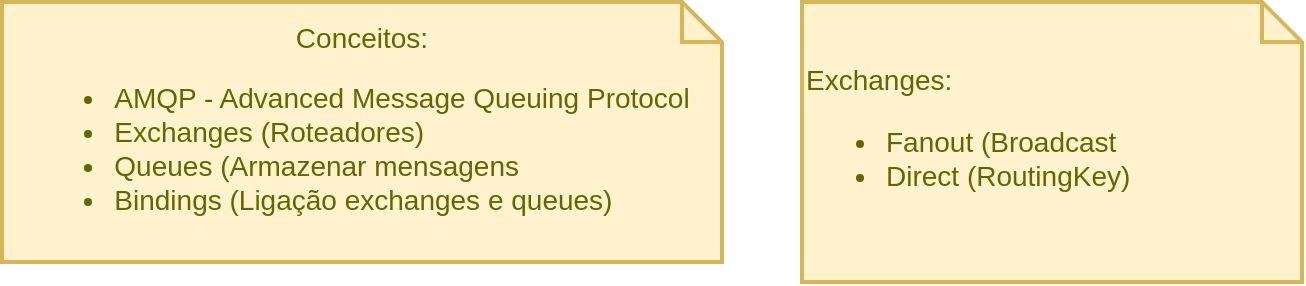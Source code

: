 <mxfile version="21.3.4" type="github" pages="5">
  <diagram name="Conceitos" id="XthjDxd_ldRY0nDRmntZ">
    <mxGraphModel dx="1262" dy="703" grid="1" gridSize="10" guides="1" tooltips="1" connect="1" arrows="1" fold="1" page="1" pageScale="1" pageWidth="1169" pageHeight="827" math="0" shadow="0">
      <root>
        <mxCell id="0" />
        <mxCell id="1" parent="0" />
        <mxCell id="0kPTUc-leHkfFv8hKTmp-1" value="Conceitos:&lt;br&gt;&lt;ul&gt;&lt;li style=&quot;text-align: left;&quot;&gt;AMQP - Advanced Message Queuing Protocol&lt;/li&gt;&lt;li style=&quot;text-align: left;&quot;&gt;Exchanges (Roteadores)&lt;/li&gt;&lt;li style=&quot;text-align: left;&quot;&gt;Queues (Armazenar mensagens&lt;/li&gt;&lt;li style=&quot;text-align: left;&quot;&gt;Bindings (Ligação exchanges e queues)&lt;/li&gt;&lt;/ul&gt;" style="shape=note;strokeWidth=2;fontSize=14;size=20;whiteSpace=wrap;html=1;fillColor=#fff2cc;strokeColor=#d6b656;fontColor=#666600;" parent="1" vertex="1">
          <mxGeometry x="60" y="100" width="360" height="130" as="geometry" />
        </mxCell>
        <mxCell id="ZhYOX3PSUqlM3dc_WpZG-1" value="Exchanges:&lt;br&gt;&lt;ul&gt;&lt;li&gt;Fanout (Broadcast&lt;/li&gt;&lt;li&gt;Direct (RoutingKey)&lt;/li&gt;&lt;/ul&gt;" style="shape=note;strokeWidth=2;fontSize=14;size=20;whiteSpace=wrap;html=1;fillColor=#fff2cc;strokeColor=#d6b656;fontColor=#666600;align=left;" parent="1" vertex="1">
          <mxGeometry x="460" y="100" width="250" height="140" as="geometry" />
        </mxCell>
      </root>
    </mxGraphModel>
  </diagram>
  <diagram id="WheY2VaPFETDvhrN5edd" name="Fanout">
    <mxGraphModel dx="851" dy="1644" grid="1" gridSize="10" guides="1" tooltips="1" connect="1" arrows="1" fold="1" page="1" pageScale="1" pageWidth="827" pageHeight="1169" math="0" shadow="0">
      <root>
        <mxCell id="0" />
        <mxCell id="1" parent="0" />
        <mxCell id="UZg_H_tiI4CBftIHZ1YZ-1" value="[Fanout] Novos pedidos" style="outlineConnect=0;dashed=0;verticalLabelPosition=bottom;verticalAlign=top;align=center;html=1;shape=mxgraph.aws3.topic;fillColor=#5294CF;gradientColor=none;" parent="1" vertex="1">
          <mxGeometry x="500" y="213" width="39.5" height="66" as="geometry" />
        </mxCell>
        <mxCell id="UZg_H_tiI4CBftIHZ1YZ-4" style="edgeStyle=orthogonalEdgeStyle;rounded=0;orthogonalLoop=1;jettySize=auto;html=1;entryX=0.167;entryY=0.438;entryDx=0;entryDy=0;entryPerimeter=0;" parent="1" source="UZg_H_tiI4CBftIHZ1YZ-2" target="UZg_H_tiI4CBftIHZ1YZ-3" edge="1">
          <mxGeometry relative="1" as="geometry" />
        </mxCell>
        <mxCell id="UZg_H_tiI4CBftIHZ1YZ-6" value="PedidoCriadoEvent" style="edgeLabel;html=1;align=center;verticalAlign=middle;resizable=0;points=[];" parent="UZg_H_tiI4CBftIHZ1YZ-4" vertex="1" connectable="0">
          <mxGeometry x="-0.1" relative="1" as="geometry">
            <mxPoint as="offset" />
          </mxGeometry>
        </mxCell>
        <mxCell id="ERx7Ai81CyhH9eZW6Y2v-6" style="edgeStyle=orthogonalEdgeStyle;rounded=0;orthogonalLoop=1;jettySize=auto;html=1;" edge="1" parent="1" source="UZg_H_tiI4CBftIHZ1YZ-2">
          <mxGeometry relative="1" as="geometry">
            <mxPoint x="95" y="510" as="targetPoint" />
          </mxGeometry>
        </mxCell>
        <mxCell id="ERx7Ai81CyhH9eZW6Y2v-33" style="edgeStyle=orthogonalEdgeStyle;rounded=0;orthogonalLoop=1;jettySize=auto;html=1;" edge="1" parent="1" source="UZg_H_tiI4CBftIHZ1YZ-2" target="ERx7Ai81CyhH9eZW6Y2v-20">
          <mxGeometry relative="1" as="geometry">
            <Array as="points">
              <mxPoint x="95" y="340" />
              <mxPoint x="350" y="340" />
            </Array>
          </mxGeometry>
        </mxCell>
        <mxCell id="UZg_H_tiI4CBftIHZ1YZ-2" value="[Microservice] pedidos" style="sketch=0;aspect=fixed;pointerEvents=1;shadow=0;dashed=0;html=1;strokeColor=none;labelPosition=center;verticalLabelPosition=bottom;verticalAlign=top;align=center;fillColor=#00188D;shape=mxgraph.azure.computer" parent="1" vertex="1">
          <mxGeometry x="70" y="221" width="50" height="45" as="geometry" />
        </mxCell>
        <mxCell id="UZg_H_tiI4CBftIHZ1YZ-5" style="edgeStyle=orthogonalEdgeStyle;rounded=0;orthogonalLoop=1;jettySize=auto;html=1;exitX=1;exitY=0.5;exitDx=0;exitDy=0;" parent="1" source="UZg_H_tiI4CBftIHZ1YZ-3" target="UZg_H_tiI4CBftIHZ1YZ-1" edge="1">
          <mxGeometry relative="1" as="geometry">
            <mxPoint x="510" y="170" as="targetPoint" />
            <Array as="points">
              <mxPoint x="530" y="246" />
              <mxPoint x="530" y="246" />
            </Array>
          </mxGeometry>
        </mxCell>
        <mxCell id="UZg_H_tiI4CBftIHZ1YZ-17" value="Binding" style="edgeLabel;html=1;align=center;verticalAlign=middle;resizable=0;points=[];" parent="UZg_H_tiI4CBftIHZ1YZ-5" vertex="1" connectable="0">
          <mxGeometry x="-0.157" y="-2" relative="1" as="geometry">
            <mxPoint as="offset" />
          </mxGeometry>
        </mxCell>
        <mxCell id="UZg_H_tiI4CBftIHZ1YZ-3" value="Dados do pedido" style="shape=message;html=1;html=1;outlineConnect=0;labelPosition=center;verticalLabelPosition=bottom;align=center;verticalAlign=top;" parent="1" vertex="1">
          <mxGeometry x="300" y="226" width="60" height="40" as="geometry" />
        </mxCell>
        <mxCell id="UZg_H_tiI4CBftIHZ1YZ-16" style="edgeStyle=orthogonalEdgeStyle;rounded=0;orthogonalLoop=1;jettySize=auto;html=1;" parent="1" source="UZg_H_tiI4CBftIHZ1YZ-7" edge="1">
          <mxGeometry relative="1" as="geometry">
            <mxPoint x="205.0" y="230" as="targetPoint" />
          </mxGeometry>
        </mxCell>
        <mxCell id="UZg_H_tiI4CBftIHZ1YZ-7" value="Evento de domínio" style="shape=note;strokeWidth=2;fontSize=14;size=20;whiteSpace=wrap;html=1;fillColor=#fff2cc;strokeColor=#d6b656;fontColor=#666600;" parent="1" vertex="1">
          <mxGeometry x="150" y="37.5" width="110.0" height="80" as="geometry" />
        </mxCell>
        <mxCell id="UZg_H_tiI4CBftIHZ1YZ-10" style="edgeStyle=orthogonalEdgeStyle;rounded=0;orthogonalLoop=1;jettySize=auto;html=1;entryX=0.5;entryY=0;entryDx=0;entryDy=0;entryPerimeter=0;" parent="1" source="UZg_H_tiI4CBftIHZ1YZ-9" target="UZg_H_tiI4CBftIHZ1YZ-1" edge="1">
          <mxGeometry relative="1" as="geometry" />
        </mxCell>
        <mxCell id="UZg_H_tiI4CBftIHZ1YZ-11" value="Binding" style="edgeLabel;html=1;align=center;verticalAlign=middle;resizable=0;points=[];" parent="UZg_H_tiI4CBftIHZ1YZ-10" vertex="1" connectable="0">
          <mxGeometry x="-0.35" y="3" relative="1" as="geometry">
            <mxPoint as="offset" />
          </mxGeometry>
        </mxCell>
        <mxCell id="UZg_H_tiI4CBftIHZ1YZ-9" value="Atualizar estoque" style="verticalLabelPosition=bottom;html=1;verticalAlign=top;align=center;strokeColor=none;fillColor=#00BEF2;shape=mxgraph.azure.storage_queue;" parent="1" vertex="1">
          <mxGeometry x="777" y="55" width="50" height="45" as="geometry" />
        </mxCell>
        <mxCell id="UZg_H_tiI4CBftIHZ1YZ-14" style="edgeStyle=orthogonalEdgeStyle;rounded=0;orthogonalLoop=1;jettySize=auto;html=1;entryX=1;entryY=0.5;entryDx=0;entryDy=0;entryPerimeter=0;" parent="1" source="UZg_H_tiI4CBftIHZ1YZ-13" target="UZg_H_tiI4CBftIHZ1YZ-9" edge="1">
          <mxGeometry relative="1" as="geometry" />
        </mxCell>
        <mxCell id="UZg_H_tiI4CBftIHZ1YZ-15" value="Ouvindo e processando as mensagens" style="edgeLabel;html=1;align=center;verticalAlign=middle;resizable=0;points=[];" parent="UZg_H_tiI4CBftIHZ1YZ-14" vertex="1" connectable="0">
          <mxGeometry x="0.303" y="-2" relative="1" as="geometry">
            <mxPoint x="52" y="2" as="offset" />
          </mxGeometry>
        </mxCell>
        <mxCell id="UZg_H_tiI4CBftIHZ1YZ-13" value="[Microservice] estoque" style="sketch=0;aspect=fixed;pointerEvents=1;shadow=0;dashed=0;html=1;strokeColor=none;labelPosition=center;verticalLabelPosition=bottom;verticalAlign=top;align=center;fillColor=#00188D;shape=mxgraph.azure.computer" parent="1" vertex="1">
          <mxGeometry x="1130" y="55" width="50" height="45" as="geometry" />
        </mxCell>
        <mxCell id="x1HbzwD6zlI2Ou7NzLnr-2" style="edgeStyle=orthogonalEdgeStyle;rounded=0;orthogonalLoop=1;jettySize=auto;html=1;" parent="1" source="x1HbzwD6zlI2Ou7NzLnr-1" target="UZg_H_tiI4CBftIHZ1YZ-1" edge="1">
          <mxGeometry relative="1" as="geometry">
            <mxPoint x="550" y="244" as="targetPoint" />
            <Array as="points">
              <mxPoint x="580" y="244" />
              <mxPoint x="580" y="244" />
            </Array>
          </mxGeometry>
        </mxCell>
        <mxCell id="x1HbzwD6zlI2Ou7NzLnr-3" value="Binding" style="edgeLabel;html=1;align=center;verticalAlign=middle;resizable=0;points=[];" parent="x1HbzwD6zlI2Ou7NzLnr-2" vertex="1" connectable="0">
          <mxGeometry x="-0.175" y="1" relative="1" as="geometry">
            <mxPoint x="-29" y="1" as="offset" />
          </mxGeometry>
        </mxCell>
        <mxCell id="x1HbzwD6zlI2Ou7NzLnr-1" value="Processar pagamentos" style="verticalLabelPosition=bottom;html=1;verticalAlign=top;align=center;strokeColor=none;fillColor=#00BEF2;shape=mxgraph.azure.storage_queue;" parent="1" vertex="1">
          <mxGeometry x="777" y="223.5" width="50" height="45" as="geometry" />
        </mxCell>
        <mxCell id="x1HbzwD6zlI2Ou7NzLnr-7" value="Ouvindo a fila" style="edgeStyle=orthogonalEdgeStyle;rounded=0;orthogonalLoop=1;jettySize=auto;html=1;entryX=1;entryY=0.5;entryDx=0;entryDy=0;entryPerimeter=0;" parent="1" source="x1HbzwD6zlI2Ou7NzLnr-6" target="x1HbzwD6zlI2Ou7NzLnr-1" edge="1">
          <mxGeometry relative="1" as="geometry" />
        </mxCell>
        <mxCell id="x1HbzwD6zlI2Ou7NzLnr-6" value="[Microservice] pagamentos" style="sketch=0;aspect=fixed;pointerEvents=1;shadow=0;dashed=0;html=1;strokeColor=none;labelPosition=center;verticalLabelPosition=bottom;verticalAlign=top;align=center;fillColor=#00188D;shape=mxgraph.azure.computer" parent="1" vertex="1">
          <mxGeometry x="1140" y="221" width="50" height="45" as="geometry" />
        </mxCell>
        <mxCell id="x1HbzwD6zlI2Ou7NzLnr-10" style="edgeStyle=orthogonalEdgeStyle;rounded=0;orthogonalLoop=1;jettySize=auto;html=1;" parent="1" source="x1HbzwD6zlI2Ou7NzLnr-9" target="UZg_H_tiI4CBftIHZ1YZ-1" edge="1">
          <mxGeometry relative="1" as="geometry" />
        </mxCell>
        <mxCell id="x1HbzwD6zlI2Ou7NzLnr-11" value="Binding" style="edgeLabel;html=1;align=center;verticalAlign=middle;resizable=0;points=[];" parent="x1HbzwD6zlI2Ou7NzLnr-10" vertex="1" connectable="0">
          <mxGeometry x="-0.316" relative="1" as="geometry">
            <mxPoint as="offset" />
          </mxGeometry>
        </mxCell>
        <mxCell id="x1HbzwD6zlI2Ou7NzLnr-9" value="Atualizar dashboards" style="verticalLabelPosition=bottom;html=1;verticalAlign=top;align=center;strokeColor=none;fillColor=#00BEF2;shape=mxgraph.azure.storage_queue;" parent="1" vertex="1">
          <mxGeometry x="777" y="370" width="50" height="45" as="geometry" />
        </mxCell>
        <mxCell id="x1HbzwD6zlI2Ou7NzLnr-13" style="edgeStyle=orthogonalEdgeStyle;rounded=0;orthogonalLoop=1;jettySize=auto;html=1;entryX=1;entryY=0.5;entryDx=0;entryDy=0;entryPerimeter=0;" parent="1" source="x1HbzwD6zlI2Ou7NzLnr-12" target="x1HbzwD6zlI2Ou7NzLnr-9" edge="1">
          <mxGeometry relative="1" as="geometry" />
        </mxCell>
        <mxCell id="x1HbzwD6zlI2Ou7NzLnr-14" value="Ouvindo a fila" style="edgeLabel;html=1;align=center;verticalAlign=middle;resizable=0;points=[];" parent="x1HbzwD6zlI2Ou7NzLnr-13" vertex="1" connectable="0">
          <mxGeometry x="-0.106" y="3" relative="1" as="geometry">
            <mxPoint x="-7" y="-3" as="offset" />
          </mxGeometry>
        </mxCell>
        <mxCell id="x1HbzwD6zlI2Ou7NzLnr-12" value="[Microservice] pagamentos" style="sketch=0;aspect=fixed;pointerEvents=1;shadow=0;dashed=0;html=1;strokeColor=none;labelPosition=center;verticalLabelPosition=bottom;verticalAlign=top;align=center;fillColor=#00188D;shape=mxgraph.azure.computer" parent="1" vertex="1">
          <mxGeometry x="1140" y="370" width="50" height="45" as="geometry" />
        </mxCell>
        <mxCell id="x1HbzwD6zlI2Ou7NzLnr-16" style="edgeStyle=orthogonalEdgeStyle;rounded=0;orthogonalLoop=1;jettySize=auto;html=1;entryX=0.5;entryY=0;entryDx=0;entryDy=0;entryPerimeter=0;" parent="1" source="x1HbzwD6zlI2Ou7NzLnr-15" target="UZg_H_tiI4CBftIHZ1YZ-9" edge="1">
          <mxGeometry relative="1" as="geometry" />
        </mxCell>
        <mxCell id="x1HbzwD6zlI2Ou7NzLnr-15" value="Filas" style="shape=note;strokeWidth=2;fontSize=14;size=20;whiteSpace=wrap;html=1;fillColor=#fff2cc;strokeColor=#d6b656;fontColor=#666600;" parent="1" vertex="1">
          <mxGeometry x="640" y="-160" width="110" height="80" as="geometry" />
        </mxCell>
        <mxCell id="x1HbzwD6zlI2Ou7NzLnr-20" style="edgeStyle=orthogonalEdgeStyle;rounded=0;orthogonalLoop=1;jettySize=auto;html=1;entryX=0;entryY=0.14;entryDx=0;entryDy=0;entryPerimeter=0;" parent="1" source="x1HbzwD6zlI2Ou7NzLnr-17" target="UZg_H_tiI4CBftIHZ1YZ-1" edge="1">
          <mxGeometry relative="1" as="geometry" />
        </mxCell>
        <mxCell id="x1HbzwD6zlI2Ou7NzLnr-17" value="Exchanges" style="shape=note;strokeWidth=2;fontSize=14;size=20;whiteSpace=wrap;html=1;fillColor=#fff2cc;strokeColor=#d6b656;fontColor=#666600;" parent="1" vertex="1">
          <mxGeometry x="330" y="-25" width="110.0" height="80" as="geometry" />
        </mxCell>
        <mxCell id="ERx7Ai81CyhH9eZW6Y2v-1" value="" style="whiteSpace=wrap;html=1;aspect=fixed;" vertex="1" parent="1">
          <mxGeometry x="720" y="230" width="80" height="80" as="geometry" />
        </mxCell>
        <mxCell id="ERx7Ai81CyhH9eZW6Y2v-7" value="Cliente" style="shape=table;startSize=30;container=1;collapsible=1;childLayout=tableLayout;fixedRows=1;rowLines=0;fontStyle=1;align=center;resizeLast=1;html=1;" vertex="1" parent="1">
          <mxGeometry x="40" y="510" width="180" height="150" as="geometry" />
        </mxCell>
        <mxCell id="ERx7Ai81CyhH9eZW6Y2v-8" value="" style="shape=tableRow;horizontal=0;startSize=0;swimlaneHead=0;swimlaneBody=0;fillColor=none;collapsible=0;dropTarget=0;points=[[0,0.5],[1,0.5]];portConstraint=eastwest;top=0;left=0;right=0;bottom=1;" vertex="1" parent="ERx7Ai81CyhH9eZW6Y2v-7">
          <mxGeometry y="30" width="180" height="30" as="geometry" />
        </mxCell>
        <mxCell id="ERx7Ai81CyhH9eZW6Y2v-9" value="PK" style="shape=partialRectangle;connectable=0;fillColor=none;top=0;left=0;bottom=0;right=0;fontStyle=1;overflow=hidden;whiteSpace=wrap;html=1;" vertex="1" parent="ERx7Ai81CyhH9eZW6Y2v-8">
          <mxGeometry width="30" height="30" as="geometry">
            <mxRectangle width="30" height="30" as="alternateBounds" />
          </mxGeometry>
        </mxCell>
        <mxCell id="ERx7Ai81CyhH9eZW6Y2v-10" value="UniqueID" style="shape=partialRectangle;connectable=0;fillColor=none;top=0;left=0;bottom=0;right=0;align=left;spacingLeft=6;fontStyle=5;overflow=hidden;whiteSpace=wrap;html=1;" vertex="1" parent="ERx7Ai81CyhH9eZW6Y2v-8">
          <mxGeometry x="30" width="150" height="30" as="geometry">
            <mxRectangle width="150" height="30" as="alternateBounds" />
          </mxGeometry>
        </mxCell>
        <mxCell id="ERx7Ai81CyhH9eZW6Y2v-11" value="" style="shape=tableRow;horizontal=0;startSize=0;swimlaneHead=0;swimlaneBody=0;fillColor=none;collapsible=0;dropTarget=0;points=[[0,0.5],[1,0.5]];portConstraint=eastwest;top=0;left=0;right=0;bottom=0;" vertex="1" parent="ERx7Ai81CyhH9eZW6Y2v-7">
          <mxGeometry y="60" width="180" height="30" as="geometry" />
        </mxCell>
        <mxCell id="ERx7Ai81CyhH9eZW6Y2v-12" value="" style="shape=partialRectangle;connectable=0;fillColor=none;top=0;left=0;bottom=0;right=0;editable=1;overflow=hidden;whiteSpace=wrap;html=1;" vertex="1" parent="ERx7Ai81CyhH9eZW6Y2v-11">
          <mxGeometry width="30" height="30" as="geometry">
            <mxRectangle width="30" height="30" as="alternateBounds" />
          </mxGeometry>
        </mxCell>
        <mxCell id="ERx7Ai81CyhH9eZW6Y2v-13" value="Row 1" style="shape=partialRectangle;connectable=0;fillColor=none;top=0;left=0;bottom=0;right=0;align=left;spacingLeft=6;overflow=hidden;whiteSpace=wrap;html=1;" vertex="1" parent="ERx7Ai81CyhH9eZW6Y2v-11">
          <mxGeometry x="30" width="150" height="30" as="geometry">
            <mxRectangle width="150" height="30" as="alternateBounds" />
          </mxGeometry>
        </mxCell>
        <mxCell id="ERx7Ai81CyhH9eZW6Y2v-14" value="" style="shape=tableRow;horizontal=0;startSize=0;swimlaneHead=0;swimlaneBody=0;fillColor=none;collapsible=0;dropTarget=0;points=[[0,0.5],[1,0.5]];portConstraint=eastwest;top=0;left=0;right=0;bottom=0;" vertex="1" parent="ERx7Ai81CyhH9eZW6Y2v-7">
          <mxGeometry y="90" width="180" height="30" as="geometry" />
        </mxCell>
        <mxCell id="ERx7Ai81CyhH9eZW6Y2v-15" value="" style="shape=partialRectangle;connectable=0;fillColor=none;top=0;left=0;bottom=0;right=0;editable=1;overflow=hidden;whiteSpace=wrap;html=1;" vertex="1" parent="ERx7Ai81CyhH9eZW6Y2v-14">
          <mxGeometry width="30" height="30" as="geometry">
            <mxRectangle width="30" height="30" as="alternateBounds" />
          </mxGeometry>
        </mxCell>
        <mxCell id="ERx7Ai81CyhH9eZW6Y2v-16" value="Row 2" style="shape=partialRectangle;connectable=0;fillColor=none;top=0;left=0;bottom=0;right=0;align=left;spacingLeft=6;overflow=hidden;whiteSpace=wrap;html=1;" vertex="1" parent="ERx7Ai81CyhH9eZW6Y2v-14">
          <mxGeometry x="30" width="150" height="30" as="geometry">
            <mxRectangle width="150" height="30" as="alternateBounds" />
          </mxGeometry>
        </mxCell>
        <mxCell id="ERx7Ai81CyhH9eZW6Y2v-17" value="" style="shape=tableRow;horizontal=0;startSize=0;swimlaneHead=0;swimlaneBody=0;fillColor=none;collapsible=0;dropTarget=0;points=[[0,0.5],[1,0.5]];portConstraint=eastwest;top=0;left=0;right=0;bottom=0;" vertex="1" parent="ERx7Ai81CyhH9eZW6Y2v-7">
          <mxGeometry y="120" width="180" height="30" as="geometry" />
        </mxCell>
        <mxCell id="ERx7Ai81CyhH9eZW6Y2v-18" value="" style="shape=partialRectangle;connectable=0;fillColor=none;top=0;left=0;bottom=0;right=0;editable=1;overflow=hidden;whiteSpace=wrap;html=1;" vertex="1" parent="ERx7Ai81CyhH9eZW6Y2v-17">
          <mxGeometry width="30" height="30" as="geometry">
            <mxRectangle width="30" height="30" as="alternateBounds" />
          </mxGeometry>
        </mxCell>
        <mxCell id="ERx7Ai81CyhH9eZW6Y2v-19" value="Row 3" style="shape=partialRectangle;connectable=0;fillColor=none;top=0;left=0;bottom=0;right=0;align=left;spacingLeft=6;overflow=hidden;whiteSpace=wrap;html=1;" vertex="1" parent="ERx7Ai81CyhH9eZW6Y2v-17">
          <mxGeometry x="30" width="150" height="30" as="geometry">
            <mxRectangle width="150" height="30" as="alternateBounds" />
          </mxGeometry>
        </mxCell>
        <mxCell id="ERx7Ai81CyhH9eZW6Y2v-20" value="Outbox" style="shape=table;startSize=30;container=1;collapsible=1;childLayout=tableLayout;fixedRows=1;rowLines=0;fontStyle=1;align=center;resizeLast=1;html=1;" vertex="1" parent="1">
          <mxGeometry x="260" y="510" width="180" height="150" as="geometry" />
        </mxCell>
        <mxCell id="ERx7Ai81CyhH9eZW6Y2v-21" value="" style="shape=tableRow;horizontal=0;startSize=0;swimlaneHead=0;swimlaneBody=0;fillColor=none;collapsible=0;dropTarget=0;points=[[0,0.5],[1,0.5]];portConstraint=eastwest;top=0;left=0;right=0;bottom=1;" vertex="1" parent="ERx7Ai81CyhH9eZW6Y2v-20">
          <mxGeometry y="30" width="180" height="30" as="geometry" />
        </mxCell>
        <mxCell id="ERx7Ai81CyhH9eZW6Y2v-22" value="PK" style="shape=partialRectangle;connectable=0;fillColor=none;top=0;left=0;bottom=0;right=0;fontStyle=1;overflow=hidden;whiteSpace=wrap;html=1;" vertex="1" parent="ERx7Ai81CyhH9eZW6Y2v-21">
          <mxGeometry width="30" height="30" as="geometry">
            <mxRectangle width="30" height="30" as="alternateBounds" />
          </mxGeometry>
        </mxCell>
        <mxCell id="ERx7Ai81CyhH9eZW6Y2v-23" value="UniqueID" style="shape=partialRectangle;connectable=0;fillColor=none;top=0;left=0;bottom=0;right=0;align=left;spacingLeft=6;fontStyle=5;overflow=hidden;whiteSpace=wrap;html=1;" vertex="1" parent="ERx7Ai81CyhH9eZW6Y2v-21">
          <mxGeometry x="30" width="150" height="30" as="geometry">
            <mxRectangle width="150" height="30" as="alternateBounds" />
          </mxGeometry>
        </mxCell>
        <mxCell id="ERx7Ai81CyhH9eZW6Y2v-24" value="" style="shape=tableRow;horizontal=0;startSize=0;swimlaneHead=0;swimlaneBody=0;fillColor=none;collapsible=0;dropTarget=0;points=[[0,0.5],[1,0.5]];portConstraint=eastwest;top=0;left=0;right=0;bottom=0;" vertex="1" parent="ERx7Ai81CyhH9eZW6Y2v-20">
          <mxGeometry y="60" width="180" height="30" as="geometry" />
        </mxCell>
        <mxCell id="ERx7Ai81CyhH9eZW6Y2v-25" value="" style="shape=partialRectangle;connectable=0;fillColor=none;top=0;left=0;bottom=0;right=0;editable=1;overflow=hidden;whiteSpace=wrap;html=1;" vertex="1" parent="ERx7Ai81CyhH9eZW6Y2v-24">
          <mxGeometry width="30" height="30" as="geometry">
            <mxRectangle width="30" height="30" as="alternateBounds" />
          </mxGeometry>
        </mxCell>
        <mxCell id="ERx7Ai81CyhH9eZW6Y2v-26" value="MessageType" style="shape=partialRectangle;connectable=0;fillColor=none;top=0;left=0;bottom=0;right=0;align=left;spacingLeft=6;overflow=hidden;whiteSpace=wrap;html=1;" vertex="1" parent="ERx7Ai81CyhH9eZW6Y2v-24">
          <mxGeometry x="30" width="150" height="30" as="geometry">
            <mxRectangle width="150" height="30" as="alternateBounds" />
          </mxGeometry>
        </mxCell>
        <mxCell id="ERx7Ai81CyhH9eZW6Y2v-27" value="" style="shape=tableRow;horizontal=0;startSize=0;swimlaneHead=0;swimlaneBody=0;fillColor=none;collapsible=0;dropTarget=0;points=[[0,0.5],[1,0.5]];portConstraint=eastwest;top=0;left=0;right=0;bottom=0;" vertex="1" parent="ERx7Ai81CyhH9eZW6Y2v-20">
          <mxGeometry y="90" width="180" height="30" as="geometry" />
        </mxCell>
        <mxCell id="ERx7Ai81CyhH9eZW6Y2v-28" value="" style="shape=partialRectangle;connectable=0;fillColor=none;top=0;left=0;bottom=0;right=0;editable=1;overflow=hidden;whiteSpace=wrap;html=1;" vertex="1" parent="ERx7Ai81CyhH9eZW6Y2v-27">
          <mxGeometry width="30" height="30" as="geometry">
            <mxRectangle width="30" height="30" as="alternateBounds" />
          </mxGeometry>
        </mxCell>
        <mxCell id="ERx7Ai81CyhH9eZW6Y2v-29" value="MessageData" style="shape=partialRectangle;connectable=0;fillColor=none;top=0;left=0;bottom=0;right=0;align=left;spacingLeft=6;overflow=hidden;whiteSpace=wrap;html=1;" vertex="1" parent="ERx7Ai81CyhH9eZW6Y2v-27">
          <mxGeometry x="30" width="150" height="30" as="geometry">
            <mxRectangle width="150" height="30" as="alternateBounds" />
          </mxGeometry>
        </mxCell>
        <mxCell id="ERx7Ai81CyhH9eZW6Y2v-30" value="" style="shape=tableRow;horizontal=0;startSize=0;swimlaneHead=0;swimlaneBody=0;fillColor=none;collapsible=0;dropTarget=0;points=[[0,0.5],[1,0.5]];portConstraint=eastwest;top=0;left=0;right=0;bottom=0;" vertex="1" parent="ERx7Ai81CyhH9eZW6Y2v-20">
          <mxGeometry y="120" width="180" height="30" as="geometry" />
        </mxCell>
        <mxCell id="ERx7Ai81CyhH9eZW6Y2v-31" value="" style="shape=partialRectangle;connectable=0;fillColor=none;top=0;left=0;bottom=0;right=0;editable=1;overflow=hidden;whiteSpace=wrap;html=1;" vertex="1" parent="ERx7Ai81CyhH9eZW6Y2v-30">
          <mxGeometry width="30" height="30" as="geometry">
            <mxRectangle width="30" height="30" as="alternateBounds" />
          </mxGeometry>
        </mxCell>
        <mxCell id="ERx7Ai81CyhH9eZW6Y2v-32" value="Row 3" style="shape=partialRectangle;connectable=0;fillColor=none;top=0;left=0;bottom=0;right=0;align=left;spacingLeft=6;overflow=hidden;whiteSpace=wrap;html=1;" vertex="1" parent="ERx7Ai81CyhH9eZW6Y2v-30">
          <mxGeometry x="30" width="150" height="30" as="geometry">
            <mxRectangle width="150" height="30" as="alternateBounds" />
          </mxGeometry>
        </mxCell>
        <mxCell id="ERx7Ai81CyhH9eZW6Y2v-36" style="edgeStyle=orthogonalEdgeStyle;rounded=0;orthogonalLoop=1;jettySize=auto;html=1;" edge="1" parent="1" source="ERx7Ai81CyhH9eZW6Y2v-34">
          <mxGeometry relative="1" as="geometry">
            <mxPoint x="450" y="572" as="targetPoint" />
          </mxGeometry>
        </mxCell>
        <mxCell id="ERx7Ai81CyhH9eZW6Y2v-37" style="edgeStyle=orthogonalEdgeStyle;rounded=0;orthogonalLoop=1;jettySize=auto;html=1;" edge="1" parent="1" source="ERx7Ai81CyhH9eZW6Y2v-34" target="UZg_H_tiI4CBftIHZ1YZ-1">
          <mxGeometry relative="1" as="geometry">
            <Array as="points">
              <mxPoint x="550" y="246" />
            </Array>
          </mxGeometry>
        </mxCell>
        <mxCell id="ERx7Ai81CyhH9eZW6Y2v-34" value="Publish" style="image;aspect=fixed;html=1;points=[];align=center;fontSize=12;image=img/lib/azure2/management_governance/Scheduler_Job_Collections.svg;" vertex="1" parent="1">
          <mxGeometry x="550" y="540" width="68" height="64" as="geometry" />
        </mxCell>
        <mxCell id="ERx7Ai81CyhH9eZW6Y2v-38" style="edgeStyle=orthogonalEdgeStyle;rounded=0;orthogonalLoop=1;jettySize=auto;html=1;" edge="1" parent="1" source="ERx7Ai81CyhH9eZW6Y2v-35" target="UZg_H_tiI4CBftIHZ1YZ-1">
          <mxGeometry relative="1" as="geometry">
            <Array as="points">
              <mxPoint x="904" y="470" />
              <mxPoint x="520" y="470" />
            </Array>
          </mxGeometry>
        </mxCell>
        <mxCell id="ERx7Ai81CyhH9eZW6Y2v-42" style="edgeStyle=orthogonalEdgeStyle;rounded=0;orthogonalLoop=1;jettySize=auto;html=1;entryX=0.2;entryY=0.771;entryDx=0;entryDy=0;entryPerimeter=0;" edge="1" parent="1" source="ERx7Ai81CyhH9eZW6Y2v-35" target="ERx7Ai81CyhH9eZW6Y2v-41">
          <mxGeometry relative="1" as="geometry" />
        </mxCell>
        <mxCell id="ERx7Ai81CyhH9eZW6Y2v-44" value="Editar" style="edgeLabel;html=1;align=center;verticalAlign=middle;resizable=0;points=[];" vertex="1" connectable="0" parent="ERx7Ai81CyhH9eZW6Y2v-42">
          <mxGeometry x="0.104" y="-1" relative="1" as="geometry">
            <mxPoint as="offset" />
          </mxGeometry>
        </mxCell>
        <mxCell id="ERx7Ai81CyhH9eZW6Y2v-35" value="Consumer" style="image;aspect=fixed;html=1;points=[];align=center;fontSize=12;image=img/lib/azure2/management_governance/Scheduler_Job_Collections.svg;" vertex="1" parent="1">
          <mxGeometry x="870" y="553" width="68" height="64" as="geometry" />
        </mxCell>
        <mxCell id="ERx7Ai81CyhH9eZW6Y2v-39" value="PGBL" style="image;aspect=fixed;html=1;points=[];align=center;fontSize=12;image=img/lib/azure2/databases/Elastic_Job_Agents.svg;" vertex="1" parent="1">
          <mxGeometry x="1310" y="553" width="64" height="64" as="geometry" />
        </mxCell>
        <mxCell id="ERx7Ai81CyhH9eZW6Y2v-43" style="edgeStyle=orthogonalEdgeStyle;rounded=0;orthogonalLoop=1;jettySize=auto;html=1;" edge="1" parent="1" source="ERx7Ai81CyhH9eZW6Y2v-41">
          <mxGeometry relative="1" as="geometry">
            <mxPoint x="1320" y="600" as="targetPoint" />
            <Array as="points">
              <mxPoint x="1320" y="590" />
            </Array>
          </mxGeometry>
        </mxCell>
        <mxCell id="ERx7Ai81CyhH9eZW6Y2v-41" value="ACL" style="sketch=0;html=1;dashed=0;whitespace=wrap;fillColor=#2875E2;strokeColor=#ffffff;points=[[0.005,0.63,0],[0.1,0.2,0],[0.9,0.2,0],[0.5,0,0],[0.995,0.63,0],[0.72,0.99,0],[0.5,1,0],[0.28,0.99,0]];verticalLabelPosition=bottom;align=center;verticalAlign=top;shape=mxgraph.kubernetes.icon;prIcon=api" vertex="1" parent="1">
          <mxGeometry x="1120" y="548" width="50" height="48" as="geometry" />
        </mxCell>
      </root>
    </mxGraphModel>
  </diagram>
  <diagram id="4SWXx13reAakSw8_JxCk" name="Direct">
    <mxGraphModel dx="2001" dy="1946" grid="1" gridSize="10" guides="1" tooltips="1" connect="1" arrows="1" fold="1" page="1" pageScale="1" pageWidth="1169" pageHeight="827" math="0" shadow="0">
      <root>
        <mxCell id="0" />
        <mxCell id="1" parent="0" />
        <mxCell id="c9DYYqeioyPbtq_Utgk2-1" value="[Direct] Novos pedidos" style="outlineConnect=0;dashed=0;verticalLabelPosition=bottom;verticalAlign=top;align=center;html=1;shape=mxgraph.aws3.topic;fillColor=#5294CF;gradientColor=none;" vertex="1" parent="1">
          <mxGeometry x="620" y="158" width="39.5" height="66" as="geometry" />
        </mxCell>
        <mxCell id="c9DYYqeioyPbtq_Utgk2-2" style="edgeStyle=orthogonalEdgeStyle;rounded=0;orthogonalLoop=1;jettySize=auto;html=1;entryX=0.167;entryY=0.438;entryDx=0;entryDy=0;entryPerimeter=0;" edge="1" parent="1" source="c9DYYqeioyPbtq_Utgk2-4" target="c9DYYqeioyPbtq_Utgk2-7">
          <mxGeometry relative="1" as="geometry" />
        </mxCell>
        <mxCell id="c9DYYqeioyPbtq_Utgk2-3" value="PedidoCriadoEvent" style="edgeLabel;html=1;align=center;verticalAlign=middle;resizable=0;points=[];" vertex="1" connectable="0" parent="c9DYYqeioyPbtq_Utgk2-2">
          <mxGeometry x="-0.1" relative="1" as="geometry">
            <mxPoint as="offset" />
          </mxGeometry>
        </mxCell>
        <mxCell id="c9DYYqeioyPbtq_Utgk2-4" value="[Microservice] pedidos" style="sketch=0;aspect=fixed;pointerEvents=1;shadow=0;dashed=0;html=1;strokeColor=none;labelPosition=center;verticalLabelPosition=bottom;verticalAlign=top;align=center;fillColor=#00188D;shape=mxgraph.azure.computer" vertex="1" parent="1">
          <mxGeometry x="190" y="166" width="50" height="45" as="geometry" />
        </mxCell>
        <mxCell id="c9DYYqeioyPbtq_Utgk2-5" style="edgeStyle=orthogonalEdgeStyle;rounded=0;orthogonalLoop=1;jettySize=auto;html=1;exitX=1;exitY=0.5;exitDx=0;exitDy=0;" edge="1" parent="1" source="c9DYYqeioyPbtq_Utgk2-7" target="c9DYYqeioyPbtq_Utgk2-1">
          <mxGeometry relative="1" as="geometry">
            <mxPoint x="630" y="115" as="targetPoint" />
            <Array as="points">
              <mxPoint x="650" y="191" />
              <mxPoint x="650" y="191" />
            </Array>
          </mxGeometry>
        </mxCell>
        <mxCell id="c9DYYqeioyPbtq_Utgk2-6" value="Binding" style="edgeLabel;html=1;align=center;verticalAlign=middle;resizable=0;points=[];" vertex="1" connectable="0" parent="c9DYYqeioyPbtq_Utgk2-5">
          <mxGeometry x="-0.157" y="-2" relative="1" as="geometry">
            <mxPoint as="offset" />
          </mxGeometry>
        </mxCell>
        <mxCell id="c9DYYqeioyPbtq_Utgk2-7" value="Dados do pedido" style="shape=message;html=1;html=1;outlineConnect=0;labelPosition=center;verticalLabelPosition=bottom;align=center;verticalAlign=top;" vertex="1" parent="1">
          <mxGeometry x="420" y="171" width="60" height="40" as="geometry" />
        </mxCell>
        <mxCell id="c9DYYqeioyPbtq_Utgk2-8" style="edgeStyle=orthogonalEdgeStyle;rounded=0;orthogonalLoop=1;jettySize=auto;html=1;" edge="1" parent="1" source="c9DYYqeioyPbtq_Utgk2-9">
          <mxGeometry relative="1" as="geometry">
            <mxPoint x="325.0" y="175" as="targetPoint" />
          </mxGeometry>
        </mxCell>
        <mxCell id="c9DYYqeioyPbtq_Utgk2-9" value="Evento de domínio" style="shape=note;strokeWidth=2;fontSize=14;size=20;whiteSpace=wrap;html=1;fillColor=#fff2cc;strokeColor=#d6b656;fontColor=#666600;" vertex="1" parent="1">
          <mxGeometry x="270" y="-17.5" width="110.0" height="80" as="geometry" />
        </mxCell>
        <mxCell id="c9DYYqeioyPbtq_Utgk2-29" style="edgeStyle=orthogonalEdgeStyle;rounded=0;orthogonalLoop=1;jettySize=auto;html=1;entryX=0;entryY=0.14;entryDx=0;entryDy=0;entryPerimeter=0;" edge="1" parent="1" source="c9DYYqeioyPbtq_Utgk2-30" target="c9DYYqeioyPbtq_Utgk2-1">
          <mxGeometry relative="1" as="geometry">
            <Array as="points">
              <mxPoint x="560" y="-40" />
              <mxPoint x="560" y="167" />
            </Array>
          </mxGeometry>
        </mxCell>
        <mxCell id="c9DYYqeioyPbtq_Utgk2-30" value="Exchanges" style="shape=note;strokeWidth=2;fontSize=14;size=20;whiteSpace=wrap;html=1;fillColor=#fff2cc;strokeColor=#d6b656;fontColor=#666600;" vertex="1" parent="1">
          <mxGeometry x="420" y="-80" width="110.0" height="80" as="geometry" />
        </mxCell>
        <mxCell id="c9DYYqeioyPbtq_Utgk2-36" style="edgeStyle=orthogonalEdgeStyle;rounded=0;orthogonalLoop=1;jettySize=auto;html=1;" edge="1" parent="1" source="c9DYYqeioyPbtq_Utgk2-31" target="c9DYYqeioyPbtq_Utgk2-1">
          <mxGeometry relative="1" as="geometry" />
        </mxCell>
        <mxCell id="c9DYYqeioyPbtq_Utgk2-39" value="RoutingKey=servico" style="edgeLabel;html=1;align=center;verticalAlign=middle;resizable=0;points=[];" vertex="1" connectable="0" parent="c9DYYqeioyPbtq_Utgk2-36">
          <mxGeometry x="-0.475" y="1" relative="1" as="geometry">
            <mxPoint x="-23" y="-1" as="offset" />
          </mxGeometry>
        </mxCell>
        <mxCell id="c9DYYqeioyPbtq_Utgk2-31" value="produtos-servico" style="verticalLabelPosition=bottom;html=1;verticalAlign=top;align=center;strokeColor=none;fillColor=#00BEF2;shape=mxgraph.azure.storage_queue;" vertex="1" parent="1">
          <mxGeometry x="940" y="345" width="50" height="45" as="geometry" />
        </mxCell>
        <mxCell id="c9DYYqeioyPbtq_Utgk2-35" style="edgeStyle=orthogonalEdgeStyle;rounded=0;orthogonalLoop=1;jettySize=auto;html=1;" edge="1" parent="1" source="c9DYYqeioyPbtq_Utgk2-32" target="c9DYYqeioyPbtq_Utgk2-1">
          <mxGeometry relative="1" as="geometry">
            <mxPoint x="680" y="191" as="targetPoint" />
          </mxGeometry>
        </mxCell>
        <mxCell id="c9DYYqeioyPbtq_Utgk2-38" value="RoutingKey=software" style="edgeLabel;html=1;align=center;verticalAlign=middle;resizable=0;points=[];" vertex="1" connectable="0" parent="c9DYYqeioyPbtq_Utgk2-35">
          <mxGeometry x="-0.099" y="3" relative="1" as="geometry">
            <mxPoint x="-12" y="-3" as="offset" />
          </mxGeometry>
        </mxCell>
        <mxCell id="c9DYYqeioyPbtq_Utgk2-32" value="produtos-software" style="verticalLabelPosition=bottom;html=1;verticalAlign=top;align=center;strokeColor=none;fillColor=#00BEF2;shape=mxgraph.azure.storage_queue;" vertex="1" parent="1">
          <mxGeometry x="940" y="171" width="50" height="45" as="geometry" />
        </mxCell>
        <mxCell id="c9DYYqeioyPbtq_Utgk2-34" style="edgeStyle=orthogonalEdgeStyle;rounded=0;orthogonalLoop=1;jettySize=auto;html=1;" edge="1" parent="1" source="c9DYYqeioyPbtq_Utgk2-33" target="c9DYYqeioyPbtq_Utgk2-1">
          <mxGeometry relative="1" as="geometry" />
        </mxCell>
        <mxCell id="c9DYYqeioyPbtq_Utgk2-37" value="RoutingKey=hardware" style="edgeLabel;html=1;align=center;verticalAlign=middle;resizable=0;points=[];" vertex="1" connectable="0" parent="c9DYYqeioyPbtq_Utgk2-34">
          <mxGeometry x="-0.569" y="2" relative="1" as="geometry">
            <mxPoint x="-46" y="-2" as="offset" />
          </mxGeometry>
        </mxCell>
        <mxCell id="c9DYYqeioyPbtq_Utgk2-33" value="produtos-hardware" style="verticalLabelPosition=bottom;html=1;verticalAlign=top;align=center;strokeColor=none;fillColor=#00BEF2;shape=mxgraph.azure.storage_queue;" vertex="1" parent="1">
          <mxGeometry x="940" width="50" height="45" as="geometry" />
        </mxCell>
      </root>
    </mxGraphModel>
  </diagram>
  <diagram id="CbEMwD25QNkZpxkEu1AE" name="Topic">
    <mxGraphModel dx="2001" dy="1119" grid="1" gridSize="10" guides="1" tooltips="1" connect="1" arrows="1" fold="1" page="1" pageScale="1" pageWidth="1169" pageHeight="827" math="0" shadow="0">
      <root>
        <mxCell id="0" />
        <mxCell id="1" parent="0" />
        <mxCell id="lmpJBHMxBAnoSveNWnrx-1" value="[Topic] Novos pedidos" style="outlineConnect=0;dashed=0;verticalLabelPosition=bottom;verticalAlign=top;align=center;html=1;shape=mxgraph.aws3.topic;fillColor=#5294CF;gradientColor=none;" vertex="1" parent="1">
          <mxGeometry x="615" y="417" width="39.5" height="66" as="geometry" />
        </mxCell>
        <mxCell id="lmpJBHMxBAnoSveNWnrx-2" style="edgeStyle=orthogonalEdgeStyle;rounded=0;orthogonalLoop=1;jettySize=auto;html=1;entryX=0.167;entryY=0.438;entryDx=0;entryDy=0;entryPerimeter=0;" edge="1" parent="1" source="lmpJBHMxBAnoSveNWnrx-4" target="lmpJBHMxBAnoSveNWnrx-7">
          <mxGeometry relative="1" as="geometry" />
        </mxCell>
        <mxCell id="lmpJBHMxBAnoSveNWnrx-3" value="PedidoCriadoEvent" style="edgeLabel;html=1;align=center;verticalAlign=middle;resizable=0;points=[];" vertex="1" connectable="0" parent="lmpJBHMxBAnoSveNWnrx-2">
          <mxGeometry x="-0.1" relative="1" as="geometry">
            <mxPoint as="offset" />
          </mxGeometry>
        </mxCell>
        <mxCell id="lmpJBHMxBAnoSveNWnrx-4" value="[Microservice] pedidos" style="sketch=0;aspect=fixed;pointerEvents=1;shadow=0;dashed=0;html=1;strokeColor=none;labelPosition=center;verticalLabelPosition=bottom;verticalAlign=top;align=center;fillColor=#00188D;shape=mxgraph.azure.computer" vertex="1" parent="1">
          <mxGeometry x="185" y="425" width="50" height="45" as="geometry" />
        </mxCell>
        <mxCell id="lmpJBHMxBAnoSveNWnrx-5" style="edgeStyle=orthogonalEdgeStyle;rounded=0;orthogonalLoop=1;jettySize=auto;html=1;exitX=1;exitY=0.5;exitDx=0;exitDy=0;" edge="1" parent="1" source="lmpJBHMxBAnoSveNWnrx-7" target="lmpJBHMxBAnoSveNWnrx-1">
          <mxGeometry relative="1" as="geometry">
            <mxPoint x="625" y="374" as="targetPoint" />
            <Array as="points">
              <mxPoint x="645" y="450" />
              <mxPoint x="645" y="450" />
            </Array>
          </mxGeometry>
        </mxCell>
        <mxCell id="lmpJBHMxBAnoSveNWnrx-6" value="Binding" style="edgeLabel;html=1;align=center;verticalAlign=middle;resizable=0;points=[];" vertex="1" connectable="0" parent="lmpJBHMxBAnoSveNWnrx-5">
          <mxGeometry x="-0.157" y="-2" relative="1" as="geometry">
            <mxPoint as="offset" />
          </mxGeometry>
        </mxCell>
        <mxCell id="lmpJBHMxBAnoSveNWnrx-7" value="Dados do pedido" style="shape=message;html=1;html=1;outlineConnect=0;labelPosition=center;verticalLabelPosition=bottom;align=center;verticalAlign=top;" vertex="1" parent="1">
          <mxGeometry x="415" y="430" width="60" height="40" as="geometry" />
        </mxCell>
        <mxCell id="lmpJBHMxBAnoSveNWnrx-8" style="edgeStyle=orthogonalEdgeStyle;rounded=0;orthogonalLoop=1;jettySize=auto;html=1;" edge="1" parent="1" source="lmpJBHMxBAnoSveNWnrx-9">
          <mxGeometry relative="1" as="geometry">
            <mxPoint x="320.0" y="434" as="targetPoint" />
          </mxGeometry>
        </mxCell>
        <mxCell id="lmpJBHMxBAnoSveNWnrx-9" value="Evento de domínio" style="shape=note;strokeWidth=2;fontSize=14;size=20;whiteSpace=wrap;html=1;fillColor=#fff2cc;strokeColor=#d6b656;fontColor=#666600;" vertex="1" parent="1">
          <mxGeometry x="265" y="241.5" width="110.0" height="80" as="geometry" />
        </mxCell>
        <mxCell id="lmpJBHMxBAnoSveNWnrx-10" style="edgeStyle=orthogonalEdgeStyle;rounded=0;orthogonalLoop=1;jettySize=auto;html=1;entryX=0;entryY=0.14;entryDx=0;entryDy=0;entryPerimeter=0;" edge="1" parent="1" source="lmpJBHMxBAnoSveNWnrx-11" target="lmpJBHMxBAnoSveNWnrx-1">
          <mxGeometry relative="1" as="geometry">
            <Array as="points">
              <mxPoint x="555" y="219" />
              <mxPoint x="555" y="426" />
            </Array>
          </mxGeometry>
        </mxCell>
        <mxCell id="lmpJBHMxBAnoSveNWnrx-11" value="Exchanges" style="shape=note;strokeWidth=2;fontSize=14;size=20;whiteSpace=wrap;html=1;fillColor=#fff2cc;strokeColor=#d6b656;fontColor=#666600;" vertex="1" parent="1">
          <mxGeometry x="415" y="179" width="110.0" height="80" as="geometry" />
        </mxCell>
        <mxCell id="lmpJBHMxBAnoSveNWnrx-12" style="edgeStyle=orthogonalEdgeStyle;rounded=0;orthogonalLoop=1;jettySize=auto;html=1;" edge="1" parent="1" source="lmpJBHMxBAnoSveNWnrx-14" target="lmpJBHMxBAnoSveNWnrx-1">
          <mxGeometry relative="1" as="geometry" />
        </mxCell>
        <mxCell id="lmpJBHMxBAnoSveNWnrx-13" value="RoutingKey: hardware.*.express" style="edgeLabel;html=1;align=center;verticalAlign=middle;resizable=0;points=[];" vertex="1" connectable="0" parent="lmpJBHMxBAnoSveNWnrx-12">
          <mxGeometry x="-0.475" y="1" relative="1" as="geometry">
            <mxPoint x="-23" y="-1" as="offset" />
          </mxGeometry>
        </mxCell>
        <mxCell id="lmpJBHMxBAnoSveNWnrx-14" value="produtos-hardware-entrega-express" style="verticalLabelPosition=bottom;html=1;verticalAlign=top;align=center;strokeColor=none;fillColor=#00BEF2;shape=mxgraph.azure.storage_queue;" vertex="1" parent="1">
          <mxGeometry x="935" y="604" width="50" height="45" as="geometry" />
        </mxCell>
        <mxCell id="lmpJBHMxBAnoSveNWnrx-15" style="edgeStyle=orthogonalEdgeStyle;rounded=0;orthogonalLoop=1;jettySize=auto;html=1;" edge="1" parent="1" source="lmpJBHMxBAnoSveNWnrx-17" target="lmpJBHMxBAnoSveNWnrx-1">
          <mxGeometry relative="1" as="geometry">
            <mxPoint x="675" y="450" as="targetPoint" />
          </mxGeometry>
        </mxCell>
        <mxCell id="lmpJBHMxBAnoSveNWnrx-16" value="RoutingKey: *.pr.*&amp;nbsp;" style="edgeLabel;html=1;align=center;verticalAlign=middle;resizable=0;points=[];" vertex="1" connectable="0" parent="lmpJBHMxBAnoSveNWnrx-15">
          <mxGeometry x="-0.099" y="3" relative="1" as="geometry">
            <mxPoint x="-12" y="-3" as="offset" />
          </mxGeometry>
        </mxCell>
        <mxCell id="lmpJBHMxBAnoSveNWnrx-17" value="produtos-parana" style="verticalLabelPosition=bottom;html=1;verticalAlign=top;align=center;strokeColor=none;fillColor=#00BEF2;shape=mxgraph.azure.storage_queue;" vertex="1" parent="1">
          <mxGeometry x="935" y="430" width="50" height="45" as="geometry" />
        </mxCell>
        <mxCell id="lmpJBHMxBAnoSveNWnrx-18" style="edgeStyle=orthogonalEdgeStyle;rounded=0;orthogonalLoop=1;jettySize=auto;html=1;" edge="1" parent="1" source="lmpJBHMxBAnoSveNWnrx-20" target="lmpJBHMxBAnoSveNWnrx-1">
          <mxGeometry relative="1" as="geometry" />
        </mxCell>
        <mxCell id="lmpJBHMxBAnoSveNWnrx-19" value="RoutingKey: hardware.#" style="edgeLabel;html=1;align=center;verticalAlign=middle;resizable=0;points=[];" vertex="1" connectable="0" parent="lmpJBHMxBAnoSveNWnrx-18">
          <mxGeometry x="-0.569" y="2" relative="1" as="geometry">
            <mxPoint x="-46" y="-2" as="offset" />
          </mxGeometry>
        </mxCell>
        <mxCell id="lmpJBHMxBAnoSveNWnrx-20" value="produtos-hardware" style="verticalLabelPosition=bottom;html=1;verticalAlign=top;align=center;strokeColor=none;fillColor=#00BEF2;shape=mxgraph.azure.storage_queue;" vertex="1" parent="1">
          <mxGeometry x="935" y="259" width="50" height="45" as="geometry" />
        </mxCell>
        <mxCell id="lmpJBHMxBAnoSveNWnrx-21" value="&lt;ul&gt;&lt;li&gt;sp&lt;/li&gt;&lt;li&gt;sc&lt;/li&gt;&lt;li&gt;pr&lt;/li&gt;&lt;/ul&gt;RoutingKey: &amp;lt;tipo&amp;gt;&amp;lt;estado&amp;gt;&amp;lt;tipo&amp;gt;&amp;lt;entrega&amp;gt;" style="shape=note;strokeWidth=2;fontSize=14;size=20;whiteSpace=wrap;html=1;fillColor=#fff2cc;strokeColor=#d6b656;fontColor=#666600;align=left;" vertex="1" parent="1">
          <mxGeometry x="40.5" y="20" width="339" height="121" as="geometry" />
        </mxCell>
        <mxCell id="lmpJBHMxBAnoSveNWnrx-22" value="* : Match em uma ou mais palavras e tipo de entrega não importa&lt;br&gt;&lt;br&gt;#: Match em zero ou mais palavras, primeira palavra e o que vem depois" style="shape=note;strokeWidth=2;fontSize=14;size=20;whiteSpace=wrap;html=1;fillColor=#fff2cc;strokeColor=#d6b656;fontColor=#666600;align=left;" vertex="1" parent="1">
          <mxGeometry x="585" y="30" width="460" height="140" as="geometry" />
        </mxCell>
      </root>
    </mxGraphModel>
  </diagram>
  <diagram id="XF91Dk3rV0ZPYHNpQ0X9" name="Consumer">
    <mxGraphModel dx="1143" dy="639" grid="1" gridSize="10" guides="1" tooltips="1" connect="1" arrows="1" fold="1" page="1" pageScale="1" pageWidth="1169" pageHeight="827" math="0" shadow="0">
      <root>
        <mxCell id="0" />
        <mxCell id="1" parent="0" />
        <mxCell id="pix79rrStLEaxRidX4yL-1" value="[Topic] Novos pedidos" style="outlineConnect=0;dashed=0;verticalLabelPosition=bottom;verticalAlign=top;align=center;html=1;shape=mxgraph.aws3.topic;fillColor=#5294CF;gradientColor=none;" vertex="1" parent="1">
          <mxGeometry x="500" y="377" width="39.5" height="66" as="geometry" />
        </mxCell>
        <mxCell id="pix79rrStLEaxRidX4yL-2" style="edgeStyle=orthogonalEdgeStyle;rounded=0;orthogonalLoop=1;jettySize=auto;html=1;entryX=0.167;entryY=0.438;entryDx=0;entryDy=0;entryPerimeter=0;" edge="1" parent="1" source="pix79rrStLEaxRidX4yL-4" target="pix79rrStLEaxRidX4yL-7">
          <mxGeometry relative="1" as="geometry" />
        </mxCell>
        <mxCell id="pix79rrStLEaxRidX4yL-3" value="PedidoCriadoEvent" style="edgeLabel;html=1;align=center;verticalAlign=middle;resizable=0;points=[];" vertex="1" connectable="0" parent="pix79rrStLEaxRidX4yL-2">
          <mxGeometry x="-0.1" relative="1" as="geometry">
            <mxPoint as="offset" />
          </mxGeometry>
        </mxCell>
        <mxCell id="pix79rrStLEaxRidX4yL-4" value="[Microservice] pedidos" style="sketch=0;aspect=fixed;pointerEvents=1;shadow=0;dashed=0;html=1;strokeColor=none;labelPosition=center;verticalLabelPosition=bottom;verticalAlign=top;align=center;fillColor=#00188D;shape=mxgraph.azure.computer" vertex="1" parent="1">
          <mxGeometry x="70" y="385" width="50" height="45" as="geometry" />
        </mxCell>
        <mxCell id="pix79rrStLEaxRidX4yL-5" style="edgeStyle=orthogonalEdgeStyle;rounded=0;orthogonalLoop=1;jettySize=auto;html=1;exitX=1;exitY=0.5;exitDx=0;exitDy=0;" edge="1" parent="1" source="pix79rrStLEaxRidX4yL-7" target="pix79rrStLEaxRidX4yL-1">
          <mxGeometry relative="1" as="geometry">
            <mxPoint x="510" y="334" as="targetPoint" />
            <Array as="points">
              <mxPoint x="530" y="410" />
              <mxPoint x="530" y="410" />
            </Array>
          </mxGeometry>
        </mxCell>
        <mxCell id="pix79rrStLEaxRidX4yL-6" value="Binding" style="edgeLabel;html=1;align=center;verticalAlign=middle;resizable=0;points=[];" vertex="1" connectable="0" parent="pix79rrStLEaxRidX4yL-5">
          <mxGeometry x="-0.157" y="-2" relative="1" as="geometry">
            <mxPoint as="offset" />
          </mxGeometry>
        </mxCell>
        <mxCell id="pix79rrStLEaxRidX4yL-7" value="Dados do pedido" style="shape=message;html=1;html=1;outlineConnect=0;labelPosition=center;verticalLabelPosition=bottom;align=center;verticalAlign=top;" vertex="1" parent="1">
          <mxGeometry x="300" y="390" width="60" height="40" as="geometry" />
        </mxCell>
        <mxCell id="pix79rrStLEaxRidX4yL-12" style="edgeStyle=orthogonalEdgeStyle;rounded=0;orthogonalLoop=1;jettySize=auto;html=1;" edge="1" parent="1" source="pix79rrStLEaxRidX4yL-14" target="pix79rrStLEaxRidX4yL-1">
          <mxGeometry relative="1" as="geometry" />
        </mxCell>
        <mxCell id="pix79rrStLEaxRidX4yL-13" value="RoutingKey: hardware.*.express" style="edgeLabel;html=1;align=center;verticalAlign=middle;resizable=0;points=[];" vertex="1" connectable="0" parent="pix79rrStLEaxRidX4yL-12">
          <mxGeometry x="-0.475" y="1" relative="1" as="geometry">
            <mxPoint x="-23" y="-1" as="offset" />
          </mxGeometry>
        </mxCell>
        <mxCell id="pix79rrStLEaxRidX4yL-14" value="produtos-hardware-entrega-express" style="verticalLabelPosition=bottom;html=1;verticalAlign=top;align=center;strokeColor=none;fillColor=#00BEF2;shape=mxgraph.azure.storage_queue;" vertex="1" parent="1">
          <mxGeometry x="820" y="564" width="50" height="45" as="geometry" />
        </mxCell>
        <mxCell id="pix79rrStLEaxRidX4yL-15" style="edgeStyle=orthogonalEdgeStyle;rounded=0;orthogonalLoop=1;jettySize=auto;html=1;" edge="1" parent="1" source="pix79rrStLEaxRidX4yL-17" target="pix79rrStLEaxRidX4yL-1">
          <mxGeometry relative="1" as="geometry">
            <mxPoint x="560" y="410" as="targetPoint" />
          </mxGeometry>
        </mxCell>
        <mxCell id="pix79rrStLEaxRidX4yL-16" value="RoutingKey: *.pr.*&amp;nbsp;" style="edgeLabel;html=1;align=center;verticalAlign=middle;resizable=0;points=[];" vertex="1" connectable="0" parent="pix79rrStLEaxRidX4yL-15">
          <mxGeometry x="-0.099" y="3" relative="1" as="geometry">
            <mxPoint x="-12" y="-3" as="offset" />
          </mxGeometry>
        </mxCell>
        <mxCell id="pix79rrStLEaxRidX4yL-17" value="produtos-parana" style="verticalLabelPosition=bottom;html=1;verticalAlign=top;align=center;strokeColor=none;fillColor=#00BEF2;shape=mxgraph.azure.storage_queue;" vertex="1" parent="1">
          <mxGeometry x="820" y="390" width="50" height="45" as="geometry" />
        </mxCell>
        <mxCell id="pix79rrStLEaxRidX4yL-18" style="edgeStyle=orthogonalEdgeStyle;rounded=0;orthogonalLoop=1;jettySize=auto;html=1;" edge="1" parent="1" source="pix79rrStLEaxRidX4yL-20" target="pix79rrStLEaxRidX4yL-1">
          <mxGeometry relative="1" as="geometry" />
        </mxCell>
        <mxCell id="pix79rrStLEaxRidX4yL-19" value="RoutingKey: hardware.#" style="edgeLabel;html=1;align=center;verticalAlign=middle;resizable=0;points=[];" vertex="1" connectable="0" parent="pix79rrStLEaxRidX4yL-18">
          <mxGeometry x="-0.569" y="2" relative="1" as="geometry">
            <mxPoint x="-46" y="-2" as="offset" />
          </mxGeometry>
        </mxCell>
        <mxCell id="pix79rrStLEaxRidX4yL-20" value="produtos-hardware" style="verticalLabelPosition=bottom;html=1;verticalAlign=top;align=center;strokeColor=none;fillColor=#00BEF2;shape=mxgraph.azure.storage_queue;" vertex="1" parent="1">
          <mxGeometry x="820" y="219" width="50" height="45" as="geometry" />
        </mxCell>
        <mxCell id="pix79rrStLEaxRidX4yL-24" style="edgeStyle=orthogonalEdgeStyle;rounded=0;orthogonalLoop=1;jettySize=auto;html=1;entryX=1;entryY=0.5;entryDx=0;entryDy=0;entryPerimeter=0;" edge="1" parent="1" source="pix79rrStLEaxRidX4yL-23" target="pix79rrStLEaxRidX4yL-20">
          <mxGeometry relative="1" as="geometry" />
        </mxCell>
        <mxCell id="pix79rrStLEaxRidX4yL-25" value="[ Microservico] pedidos-tipo-hardware" style="edgeLabel;html=1;align=center;verticalAlign=middle;resizable=0;points=[];" vertex="1" connectable="0" parent="pix79rrStLEaxRidX4yL-24">
          <mxGeometry x="0.109" y="3" relative="1" as="geometry">
            <mxPoint x="34" y="-3" as="offset" />
          </mxGeometry>
        </mxCell>
        <mxCell id="pix79rrStLEaxRidX4yL-23" value="[Microservice] pedidos" style="sketch=0;aspect=fixed;pointerEvents=1;shadow=0;dashed=0;html=1;strokeColor=none;labelPosition=center;verticalLabelPosition=bottom;verticalAlign=top;align=center;fillColor=#00188D;shape=mxgraph.azure.computer" vertex="1" parent="1">
          <mxGeometry x="1220" y="219" width="50" height="45" as="geometry" />
        </mxCell>
      </root>
    </mxGraphModel>
  </diagram>
</mxfile>
